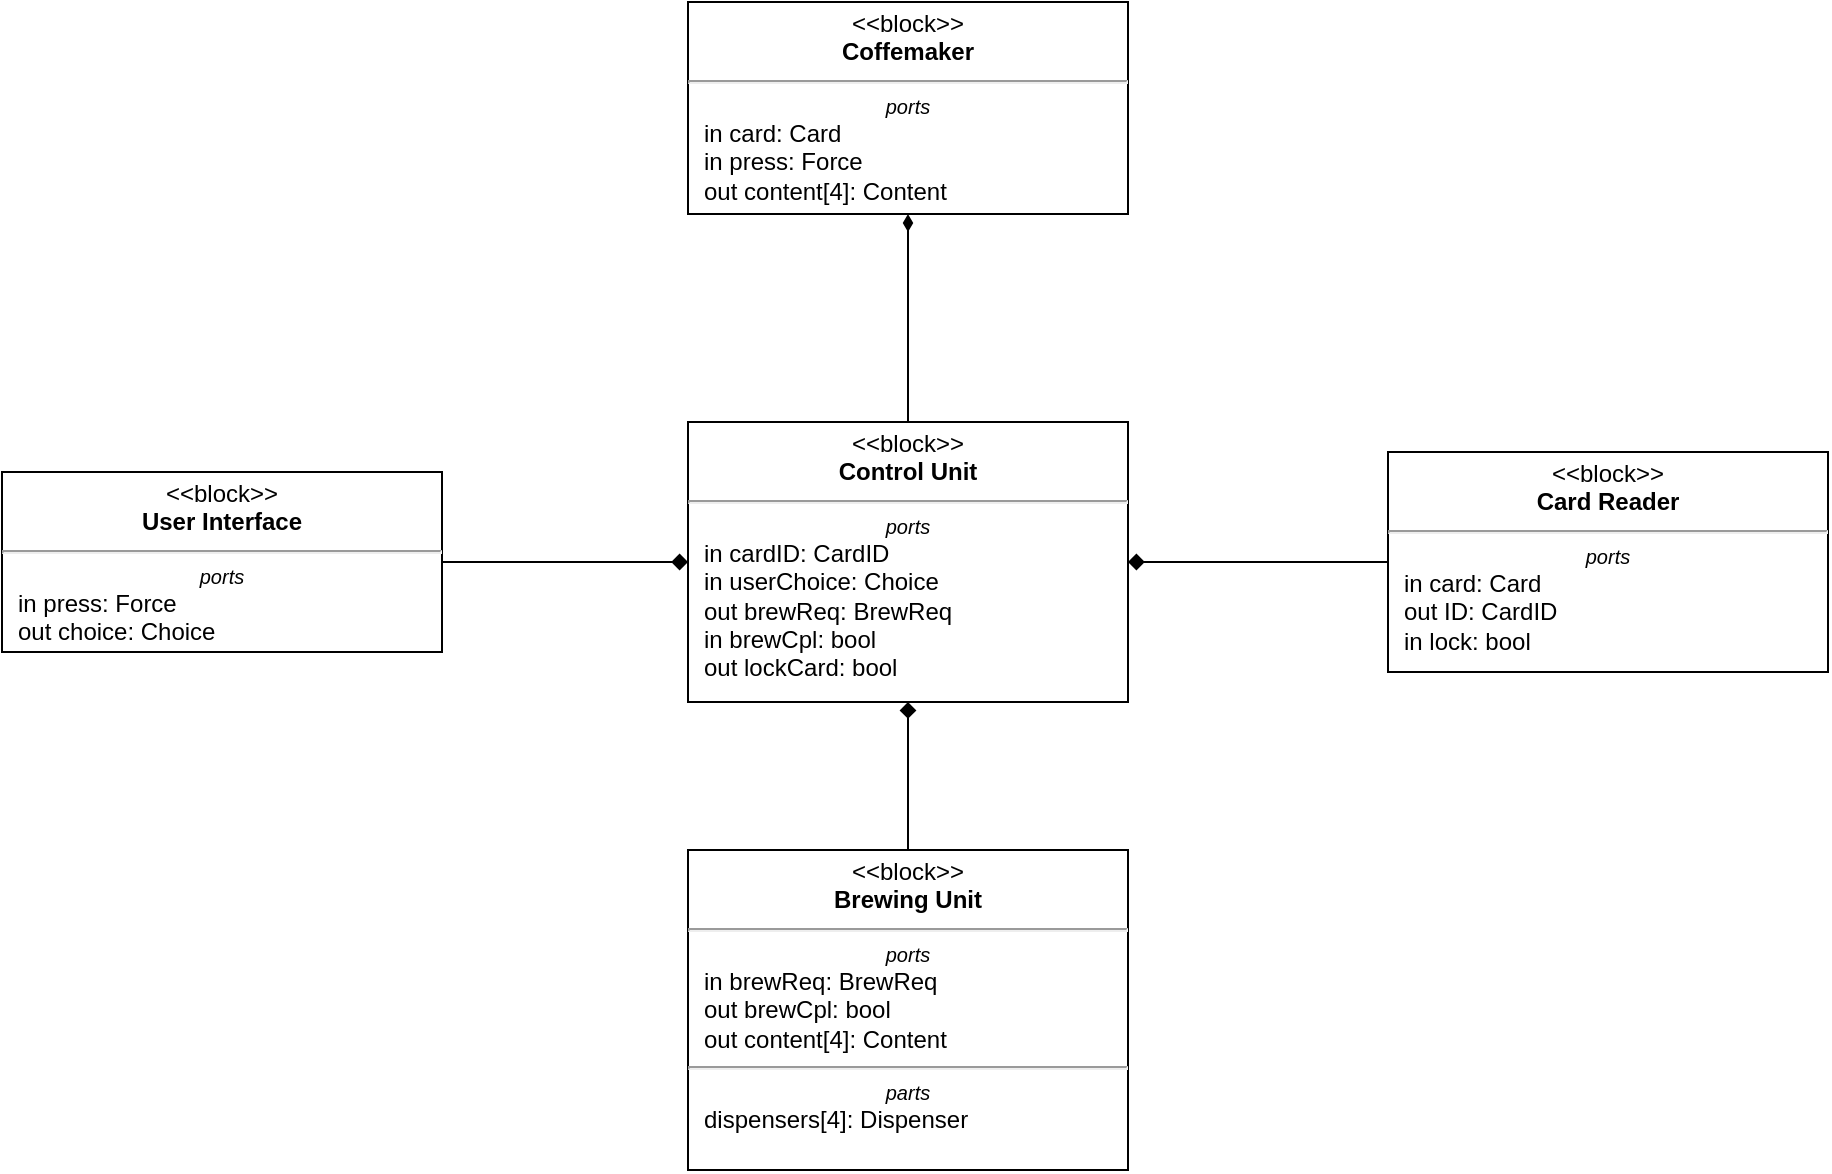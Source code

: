 <mxfile version="12.7.3" type="device" pages="2"><diagram id="o6FHOpSA_R6u1WiB5ClF" name="BDD"><mxGraphModel dx="1209" dy="735" grid="0" gridSize="10" guides="1" tooltips="1" connect="1" arrows="1" fold="1" page="1" pageScale="1" pageWidth="1169" pageHeight="827" math="0" shadow="0"><root><mxCell id="0"/><mxCell id="1" parent="0"/><mxCell id="QsQHcRzbzhrqNnKUHQil-32" value="&lt;p style=&quot;margin: 0px ; margin-top: 4px ; text-align: center&quot;&gt;&amp;lt;&amp;lt;block&amp;gt;&amp;gt;&lt;br&gt;&lt;b&gt;Coffemaker&lt;/b&gt;&lt;/p&gt;&lt;hr&gt;&lt;p style=&quot;font-size: 10px ; margin: 0px ; text-align: center&quot;&gt;&lt;i&gt;ports&lt;/i&gt;&lt;/p&gt;&lt;p style=&quot;margin: 0px 0px 0px 8px&quot;&gt;&lt;span&gt;in card: Card&lt;/span&gt;&lt;br&gt;&lt;/p&gt;&lt;p style=&quot;margin: 0px 0px 0px 8px&quot;&gt;in press: Force&lt;/p&gt;&lt;p style=&quot;margin: 0px 0px 0px 8px&quot;&gt;&lt;span&gt;out content[4]: Content&lt;/span&gt;&lt;span&gt;&amp;nbsp;&lt;/span&gt;&lt;br&gt;&lt;/p&gt;&lt;p style=&quot;margin: 0px ; text-align: center ; font-size: 10px&quot;&gt;&lt;br&gt;&lt;/p&gt;" style="shape=rect;html=1;overflow=fill;verticalAlign=top;align=left;whiteSpace=wrap;rounded=0;" parent="1" vertex="1"><mxGeometry x="421.002" y="101.001" width="220" height="106" as="geometry"/></mxCell><mxCell id="H_Y2eon6PJd5pJ_eTxhc-3" style="edgeStyle=orthogonalEdgeStyle;rounded=0;orthogonalLoop=1;jettySize=auto;html=1;endArrow=diamond;endFill=1;" parent="1" source="QsQHcRzbzhrqNnKUHQil-33" target="QsQHcRzbzhrqNnKUHQil-36" edge="1"><mxGeometry relative="1" as="geometry"/></mxCell><mxCell id="QsQHcRzbzhrqNnKUHQil-33" value="&lt;p style=&quot;margin: 0px ; margin-top: 4px ; text-align: center&quot;&gt;&amp;lt;&amp;lt;block&amp;gt;&amp;gt;&lt;br&gt;&lt;b&gt;Card Reader&lt;/b&gt;&lt;/p&gt;&lt;hr&gt;&lt;p style=&quot;font-size: 10px ; margin: 0px ; text-align: center&quot;&gt;&lt;i&gt;ports&lt;/i&gt;&lt;/p&gt;&lt;p style=&quot;margin: 0px 0px 0px 8px&quot;&gt;in card: Card&lt;/p&gt;&lt;p style=&quot;margin: 0px 0px 0px 8px&quot;&gt;out ID: CardID&lt;/p&gt;&lt;p style=&quot;margin: 0px 0px 0px 8px&quot;&gt;&lt;span&gt;in lock: bool&lt;/span&gt;&lt;span&gt;&amp;nbsp;&lt;/span&gt;&lt;br&gt;&lt;/p&gt;&lt;p style=&quot;margin: 0px ; text-align: center ; font-size: 10px&quot;&gt;&lt;br&gt;&lt;/p&gt;" style="shape=rect;html=1;overflow=fill;verticalAlign=top;align=left;whiteSpace=wrap;" parent="1" vertex="1"><mxGeometry x="771.002" y="326.001" width="220" height="110" as="geometry"/></mxCell><mxCell id="H_Y2eon6PJd5pJ_eTxhc-2" style="edgeStyle=orthogonalEdgeStyle;rounded=0;orthogonalLoop=1;jettySize=auto;html=1;endArrow=diamond;endFill=1;" parent="1" source="QsQHcRzbzhrqNnKUHQil-34" target="QsQHcRzbzhrqNnKUHQil-36" edge="1"><mxGeometry relative="1" as="geometry"/></mxCell><mxCell id="QsQHcRzbzhrqNnKUHQil-34" value="&lt;p style=&quot;margin: 0px ; margin-top: 4px ; text-align: center&quot;&gt;&amp;lt;&amp;lt;block&amp;gt;&amp;gt;&lt;br&gt;&lt;b&gt;User Interface&lt;/b&gt;&lt;/p&gt;&lt;hr&gt;&lt;p style=&quot;font-size: 10px ; margin: 0px ; text-align: center&quot;&gt;&lt;i&gt;ports&lt;/i&gt;&lt;/p&gt;&lt;p style=&quot;margin: 0px 0px 0px 8px&quot;&gt;in press: Force&lt;/p&gt;&lt;p style=&quot;margin: 0px 0px 0px 8px&quot;&gt;out choice: Choice&lt;/p&gt;" style="shape=rect;html=1;overflow=fill;verticalAlign=top;align=left;whiteSpace=wrap;" parent="1" vertex="1"><mxGeometry x="78.002" y="336.001" width="220" height="90" as="geometry"/></mxCell><mxCell id="H_Y2eon6PJd5pJ_eTxhc-1" style="edgeStyle=orthogonalEdgeStyle;rounded=0;orthogonalLoop=1;jettySize=auto;html=1;endArrow=diamondThin;endFill=1;" parent="1" source="QsQHcRzbzhrqNnKUHQil-36" target="QsQHcRzbzhrqNnKUHQil-32" edge="1"><mxGeometry relative="1" as="geometry"/></mxCell><mxCell id="QsQHcRzbzhrqNnKUHQil-36" value="&lt;p style=&quot;margin: 0px ; margin-top: 4px ; text-align: center&quot;&gt;&amp;lt;&amp;lt;block&amp;gt;&amp;gt;&lt;br&gt;&lt;b&gt;Control Unit&lt;/b&gt;&lt;/p&gt;&lt;hr&gt;&lt;p style=&quot;font-size: 10px ; margin: 0px ; text-align: center&quot;&gt;&lt;i&gt;ports&lt;/i&gt;&lt;/p&gt;&lt;p style=&quot;margin: 0px 0px 0px 8px&quot;&gt;in cardID: CardID&lt;/p&gt;&lt;p style=&quot;margin: 0px 0px 0px 8px&quot;&gt;in userChoice: Choice&lt;/p&gt;&lt;p style=&quot;margin: 0px 0px 0px 8px&quot;&gt;out brewReq: BrewReq&lt;/p&gt;&lt;p style=&quot;margin: 0px 0px 0px 8px&quot;&gt;in brewCpl: bool&lt;/p&gt;&lt;p style=&quot;margin: 0px 0px 0px 8px&quot;&gt;out lockCard: bool&lt;/p&gt;" style="shape=rect;html=1;overflow=fill;verticalAlign=top;align=left;whiteSpace=wrap;" parent="1" vertex="1"><mxGeometry x="421.002" y="311.001" width="220" height="140" as="geometry"/></mxCell><mxCell id="H_Y2eon6PJd5pJ_eTxhc-4" style="edgeStyle=orthogonalEdgeStyle;rounded=0;orthogonalLoop=1;jettySize=auto;html=1;endArrow=diamond;endFill=1;" parent="1" source="QsQHcRzbzhrqNnKUHQil-38" target="QsQHcRzbzhrqNnKUHQil-36" edge="1"><mxGeometry relative="1" as="geometry"/></mxCell><mxCell id="QsQHcRzbzhrqNnKUHQil-38" value="&lt;p style=&quot;margin: 0px ; margin-top: 4px ; text-align: center&quot;&gt;&amp;lt;&amp;lt;block&amp;gt;&amp;gt;&lt;br&gt;&lt;b&gt;Brewing Unit&lt;/b&gt;&lt;/p&gt;&lt;hr&gt;&lt;p style=&quot;font-size: 10px ; margin: 0px ; text-align: center&quot;&gt;&lt;i&gt;ports&lt;/i&gt;&lt;/p&gt;&lt;p style=&quot;margin: 0px 0px 0px 8px&quot;&gt;&lt;span&gt;in brewReq: BrewReq&lt;/span&gt;&lt;br&gt;&lt;/p&gt;&lt;p style=&quot;margin: 0px 0px 0px 8px&quot;&gt;out brewCpl: bool&lt;/p&gt;&lt;p style=&quot;margin: 0px 0px 0px 8px&quot;&gt;&lt;span&gt;out content[4]: Content&lt;/span&gt;&lt;span&gt;&amp;nbsp;&lt;/span&gt;&lt;br&gt;&lt;/p&gt;&lt;hr&gt;&lt;p style=&quot;margin: 0px ; text-align: center ; font-size: 10px&quot;&gt;&lt;i&gt;parts&lt;/i&gt;&lt;/p&gt;&lt;p style=&quot;margin: 0px ; margin-left: 8px ; text-align: left&quot;&gt;dispensers[4]: Dispenser&lt;/p&gt;" style="shape=rect;html=1;overflow=fill;verticalAlign=top;align=left;whiteSpace=wrap;" parent="1" vertex="1"><mxGeometry x="421.002" y="525.001" width="220" height="160" as="geometry"/></mxCell></root></mxGraphModel></diagram><diagram id="zn-VAfvNBy7lCJG1ul6J" name="Page-2"><mxGraphModel dx="1209" dy="735" grid="1" gridSize="10" guides="1" tooltips="1" connect="1" arrows="1" fold="1" page="1" pageScale="1" pageWidth="1169" pageHeight="827" math="0" shadow="0"><root><mxCell id="4v58Kd4oRkbQUzULlrYZ-0"/><mxCell id="4v58Kd4oRkbQUzULlrYZ-1" parent="4v58Kd4oRkbQUzULlrYZ-0"/></root></mxGraphModel></diagram></mxfile>